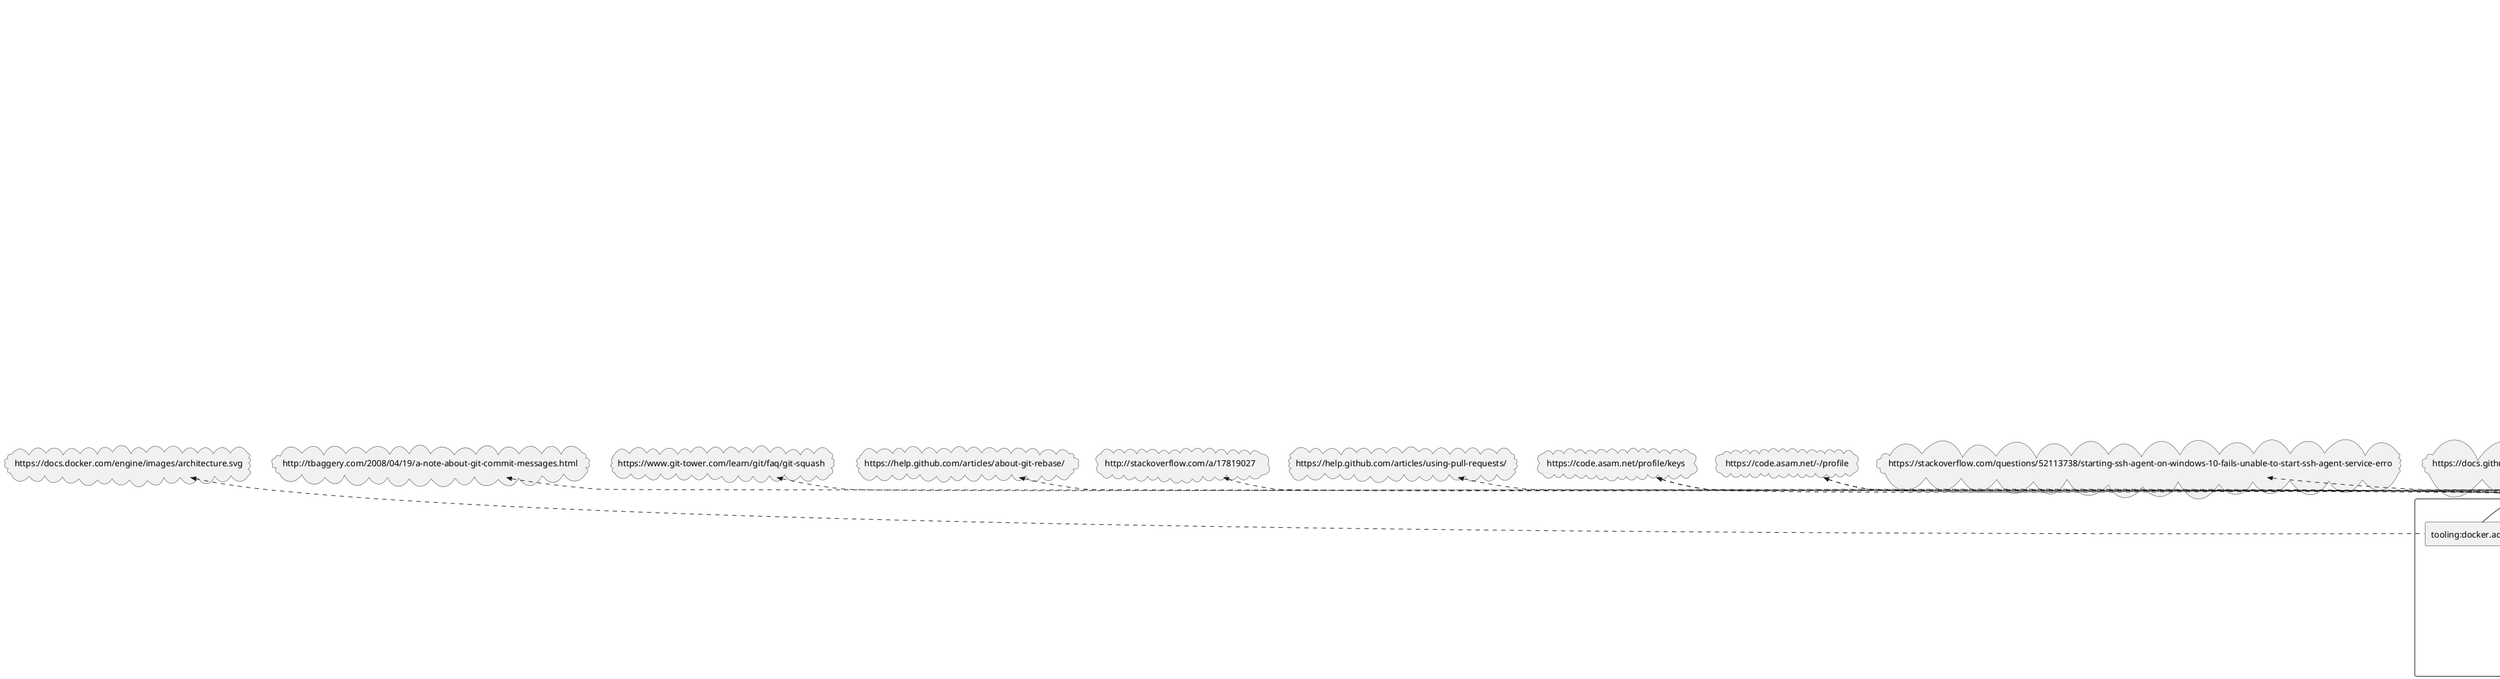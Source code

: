 @startuml
component compendium {
rectangle "compendium:nav.adoc" as f0_1
rectangle "compendium:docker/Docker-For-Asciidoc.adoc" as f0_2
rectangle "compendium:docker/run-docker.adoc" as f0_3
rectangle "compendium:docker/standard-docker-config.adoc" as f0_4
rectangle "compendium:docker/wsl.adoc" as f0_5
rectangle "compendium:git/cloning-repo-tutorial.adoc" as f0_6
rectangle "compendium:git/commit-guidelines.adoc" as f0_7
rectangle "compendium:git/git-actions.adoc" as f0_8
rectangle "compendium:git/git-terminology.adoc" as f0_9
rectangle "compendium:git/Merge-Requests.adoc" as f0_10
rectangle "compendium:git/Resolving-Merge-Conflicts.adoc" as f0_11
rectangle "compendium:git/submodules.adoc" as f0_12
rectangle "compendium:git/Transitioning-to-a-new-workflow.adoc" as f0_13
rectangle "compendium:git/working-with-git.adoc" as f0_14
rectangle "compendium:gitlab/ASAM-Issue-and-MR-Labels.adoc" as f0_15
rectangle "compendium:gitlab/Branch-Naming-Conventions.adoc" as f0_16
rectangle "compendium:gitlab/Branching.adoc" as f0_17
rectangle "compendium:gitlab/cloning-a-repository.adoc" as f0_18
rectangle "compendium:gitlab/commit-guidelines.adoc" as f0_19
rectangle "compendium:gitlab/Forking.adoc" as f0_20
rectangle "compendium:gitlab/gitlab-ide-guide.adoc" as f0_21
rectangle "compendium:gitlab/gitlab-terminology.adoc" as f0_22
rectangle "compendium:powershell/cloning-a-repository.adoc" as f0_23
rectangle "compendium:powershell/powershell-basics.adoc" as f0_24
rectangle "compendium:powershell/run-docker.adoc" as f0_25
rectangle "compendium:sharepoint/links.adoc" as f0_26
rectangle "compendium:sharepoint/synchronizing-sharepoint-with-onedrive.adoc" as f0_27
rectangle "compendium:teams/email-notifications.adoc" as f0_28
rectangle "compendium:teams/meetings-in-teams.adoc" as f0_29
rectangle "compendium:teams/obtain-channel-email.adoc" as f0_30
rectangle "compendium:teams/polls-and-surveys.adoc" as f0_31
rectangle "compendium:teams/receive-notifications.adoc" as f0_32
rectangle "compendium:teams/teams-channel-file-structure.adoc" as f0_33
rectangle "compendium:vscode/Adding-Diagrams-To-VSCode.adoc" as f0_34
rectangle "compendium:vscode/cloning-a-repository.adoc" as f0_35
rectangle "compendium:vscode/recommended-vscode-extensions.adoc" as f0_36
rectangle "compendium:vscode/recommended-vscode-settings.adoc" as f0_37
rectangle "compendium:vscode/run-docker.adoc" as f0_38
rectangle "compendium:vscode/vscode-activity-bar.adoc" as f0_39
rectangle "compendium:vscode/vscode-command-palette.adoc" as f0_40
rectangle "compendium:vscode/VSCode-Git-Interaction.adoc" as f0_41
rectangle "compendium:vscode/vscode-install-extension.adoc" as f0_42
rectangle "compendium:vscode/vscode-interface.adoc" as f0_43
}
component getting-involved {
rectangle "getting-involved:nav.adoc" as f1_1
}
component getting-started {
rectangle "getting-started:nav.adoc" as f2_1
rectangle "getting-started:about-this-guide.adoc" as f2_2
rectangle "getting-started:main.adoc" as f2_3
rectangle "getting-started:new-here.adoc" as f2_4
rectangle "getting-started:quick-setup.adoc" as f2_5
rectangle "getting-started:about_guide/intentions-and-content.adoc" as f2_6
rectangle "getting-started:about_guide/using-this-guide.adoc" as f2_7
rectangle "getting-started:about_guide/working-on-the-guide.adoc" as f2_8
rectangle "getting-started:new_here/asam-contacts.adoc" as f2_9
rectangle "getting-started:new_here/current-projects.adoc" as f2_10
rectangle "getting-started:new_here/how-asam-works.adoc" as f2_11
rectangle "getting-started:new_here/processes-and-workflows-overview.adoc" as f2_12
rectangle "getting-started:new_here/roles-overview.adoc" as f2_13
rectangle "getting-started:new_here/tools-overview.adoc" as f2_14
rectangle "getting-started:quick_setup/docker-standard.adoc" as f2_15
rectangle "getting-started:quick_setup/git-standard.adoc" as f2_16
rectangle "getting-started:quick_setup/microsoft-teams-standard.adoc" as f2_17
rectangle "getting-started:quick_setup/sharepoint-standard.adoc" as f2_18
rectangle "getting-started:quick_setup/vscode-standard.adoc" as f2_19
}
component project-guide {
rectangle "project-guide:nav.adoc" as f3_1
}
component role-specific {
rectangle "role-specific:nav.adoc" as f4_1
rectangle "role-specific:ASAM-Project-Roles.adoc" as f4_2
rectangle "role-specific:home.adoc" as f4_3
}
component ROOT {
rectangle "ROOT:1nav.adoc" as f5_1
rectangle "ROOT:nav.adoc" as f5_2
rectangle "ROOT:home copy.adoc" as f5_3
rectangle "ROOT:home.adoc" as f5_4
rectangle "ROOT:linking-test.adoc" as f5_5
rectangle "ROOT:antora/Build-Antora-Locally.adoc" as f5_6
rectangle "ROOT:antora/Content-Structure.adoc" as f5_7
rectangle "ROOT:guides/Accessing_Compiled_Artifacts.adoc" as f5_8
rectangle "ROOT:guides/Meeting-Guidelines.adoc" as f5_9
rectangle "ROOT:guides/Platforms.adoc" as f5_10
rectangle "ROOT:guides/ProjectGuidelines.adoc" as f5_11
rectangle "ROOT:guides/WhatIsYaml.adoc" as f5_12
rectangle "ROOT:guides/Workflow.adoc" as f5_13
rectangle "ROOT:guides/WritingGuidelines.adoc" as f5_14
rectangle "ROOT:implementers-forum/Feedback-Guide.adoc" as f5_15
rectangle "ROOT:implementers-forum/Scenario-Writers-Guide.adoc" as f5_16
rectangle "ROOT:open-source/ASAM-DCO.adoc" as f5_17
rectangle "ROOT:writing_guidelines/AsciiDoc-Guide.adoc" as f5_18
rectangle "ROOT:writing_guidelines/coding_style_guide.adoc" as f5_19
rectangle "ROOT:writing_guidelines/plantuml_documentation_guide.adoc" as f5_20
rectangle "ROOT:writing_guidelines/writing_guide.adoc" as f5_21
}
component standardization {
rectangle "standardization:nav.adoc" as f6_1
rectangle "standardization:asam-development-process.adoc" as f6_2
rectangle "standardization:development-phase.adoc" as f6_3
rectangle "standardization:home.adoc" as f6_4
rectangle "standardization:proposal-phase.adoc" as f6_5
rectangle "standardization:release-phase.adoc" as f6_6
rectangle "standardization:review-phase.adoc" as f6_7
}
component tasks {
rectangle "tasks:nav.adoc" as f7_1
}
component tooling {
rectangle "tooling:nav.adoc" as f8_1
rectangle "tooling:calendar.adoc" as f8_2
rectangle "tooling:docker.adoc" as f8_3
rectangle "tooling:drawio.adoc" as f8_4
rectangle "tooling:git.adoc" as f8_5
rectangle "tooling:gitlab.adoc" as f8_6
rectangle "tooling:overview.adoc" as f8_7
rectangle "tooling:teams-and-sharepoint.adoc" as f8_8
rectangle "tooling:vscode.adoc" as f8_9
rectangle "tooling:working-without-software-installation.adoc" as f8_10
rectangle "tooling:calendar/calendar-best-practices.adoc" as f8_11
rectangle "tooling:calendar/calendar-setup.adoc" as f8_12
rectangle "tooling:docker/docker-best-practices.adoc" as f8_13
rectangle "tooling:docker/docker-guides.adoc" as f8_14
rectangle "tooling:docker/docker-setup.adoc" as f8_15
rectangle "tooling:drawio/drawio-setup.adoc" as f8_16
rectangle "tooling:general_guidelines/Setup-Guide.adoc" as f8_17
rectangle "tooling:git/git-best-practices.adoc" as f8_18
rectangle "tooling:git/git-guides.adoc" as f8_19
rectangle "tooling:git/git-setup.adoc" as f8_20
rectangle "tooling:gitlab/gitlab-guides.adoc" as f8_21
rectangle "tooling:gitlab/gitlab-setup.adoc" as f8_22
rectangle "tooling:teams_and_sharepoint/teams-and-sharepoint-best-practices.adoc" as f8_23
rectangle "tooling:teams_and_sharepoint/teams-and-sharepoint-guides.adoc" as f8_24
rectangle "tooling:teams_and_sharepoint/teams-and-sharepoint-setup.adoc" as f8_25
rectangle "tooling:vscode/vscode-guides.adoc" as f8_26
rectangle "tooling:vscode/vscode-setup.adoc" as f8_27
}

f2_3 -left-> f2_1
f2_4 -left-> f2_1
f2_2 -left-> f2_1
f2_5 -left-> f2_1
f2_4 -left-> f2_3
f2_2 -> f2_3
f2_5 -left-> f2_3
f6_4 -left-> f6_1
f6_2 -left-> f6_1
f6_5 -left-> f6_1
f6_3 -left-> f6_1
f6_7 -left-> f6_1
f6_6 -left-> f6_1
f8_7 -left-> f8_1
f8_10 -left-> f8_1
f8_6 -left-> f8_1
f8_2 -left-> f8_1
f8_8 -left-> f8_1
f8_9 -left-> f8_1
f8_5 -left-> f8_1
f8_4 -left-> f8_1
f8_3 -left-> f8_1
f8_6 -left-> f8_5
f8_5 -> f8_6
f8_10 -> f8_7
f8_6 -> f8_9
f8_5 -left-> f8_10
f8_9 -left-> f8_16
f8_9 -left-> f8_20

cloud "https://code.asam.net/common/style-resources"  as u1
cloud "https://docs.microsoft.com/en-us/windows/wsl/about"  as u2
cloud "https://tortoisegit.org/"  as u3
cloud "https://code.asam.net"  as u4
cloud "https://docs.gitlab.com/ee/user/project/repository/web_editor.html"  as u5
cloud "https://docs.gitlab.com/ee/user/project/web_ide/#open-the-web-ide"  as u6
cloud "https://docs.gitlab.com/ee/user/project/web_ide/"  as u7
cloud "https://upload.wikimedia.org/wikipedia/commons/2/2f/PowerShell_5.0_icon.png"  as u8
cloud "https://docs.microsoft.com/en-us/powershell/scripting/overview?view=powershell-7.1"  as u9
cloud "https://asamev.sharepoint.com/sites/asamopensimulationinterface/Freigegebene%20Dokumente/Forms/AllItems.aspx"  as u10
cloud "https://asamev.sharepoint.com/sites/openscenario/Freigegebene%20Dokumente/Forms/AllItems.aspx"  as u11
cloud "https://asamev.sharepoint.com/sites/openscenario2/Freigegebene%20Dokumente/Forms/AllItems.aspx"  as u12
cloud "https://asamev.sharepoint.com/sites/openxontology/Freigegebene%20Dokumente/Forms/AllItems.aspx"  as u13
cloud "https://www.doodle.com"  as u14
cloud "https://support.microsoft.com/en-us/office/manage-notifications-in-teams-1cc31834-5fe5-412b-8edb-43fecc78413d"  as u15
cloud "https://kroki.io/examples.html"  as u16
cloud "https://code.visualstudio.com/docs/editor/versioncontrol#_git-support"  as u17
cloud "https://cdn.icon-icons.com/icons2/2415/PNG/512/gitlab_original_logo_icon_146503.png"  as u18
cloud "https://upload.wikimedia.org/wikipedia/commons/thumb/3/3f/Git_icon.svg/240px-Git_icon.svg.png"  as u19
cloud "https://upload.wikimedia.org/wikipedia/commons/thumb/9/9a/Visual_Studio_Code_1.35_icon.svg/240px-Visual_Studio_Code_1.35_icon.svg.png"  as u20
cloud "https://dashboard.snapcraft.io/site_media/appmedia/2019/08/android-chrome-512x512.png"  as u21
cloud "https://github.com/Mogztter/antora-lunr"  as u22
cloud "https://github.com/asam-ev"  as u23
cloud "https://code.asam.net/simulation/standard/openscenario-2.0/-/wikis/docs/git/Transitioning-to-a-new-workflow"  as u24
cloud "https://code.asam.net/help/user/project/quick_actions"  as u25
cloud "https://docs.gitlab.com/ee/user/discussions/#starting-a-review"  as u26
cloud "https://code.asam.net/simulation/standard/openscenario-2.0/-/boards/66"  as u27
cloud "https://code.asam.net/simulation/standard/openscenario-2.0/-/issues?label_name%5B%5D=ScenarioDescription"  as u28
cloud "https://code.asam.net/simulation/standard/openscenario-2.0/-/wikis/Contact-Persons-from-OSC2-Development-Project"  as u29
cloud "https://code.asam.net/simulation/standard/openscenario-2.0/-/issues?label_name%5B%5D=GeneralFeedback"  as u30
cloud "https://code.asam.net/simulation/standard/openscenario-2.0/-/issues/245"  as u31
cloud "https://code.asam.net/simulation/standard/openscenario-2.0/-/issues/new?issue%5Bassignee_id%5D=&issue%5Bmilestone_id%5D=#"  as u32
cloud "https://code.asam.net/simulation/standard/openscenario-2.0/-/jobs/artifacts/master/raw/Language/ASAM_OpenSCENARIO_BS-1-6_Language-Reference-Manual_V2-0-0.html?job=draft"  as u33
cloud "https://asciidoc.org/"  as u34
cloud "https://asciidoctor.org/docs/asciidoc-syntax-quick-reference/"  as u35
cloud "https://asciidoctor.org/docs/user-manual/"  as u36
cloud "https://www.url.com"  as u37
cloud "https://asciidoctor.org/docs/user-manual/#tables"  as u38
cloud "https://asciidoctor.org/docs/user-manual/#include-directive"  as u39
cloud "https://www.python.org/dev/peps/pep-0008/"  as u40
cloud "https://docs.asciidoctor.org/asciidoc/latest/directives/include-tagged-regions/"  as u41
cloud "https://code.asam.net/simulation/resources/-/blob/master/asciidoc_tutorial/asciidoc_tutorial.adoc"  as u42
cloud "https://code.asam.net/simulation/standard/openscenario-2.0/-/tree/master/Documentation/etc/templates"  as u43
cloud "https://code.asam.net/simulation/standard/openscenario-2.0/-/blob/master/Documentation/etc/guides/coding_style_guide.adoc"  as u44
cloud "https://code.asam.net/simulation/standard/openscenario-2.0/-/blob/master/Documentation/etc/guides/plantuml_documentation_guide.adoc"  as u45
cloud "https://code.asam.net/simulation/standard/openscenario-2.0/-/wikis/docs/general_guidelines/Workflow"  as u46
cloud "https://docs.docker.com/engine/images/architecture.svg"  as u47
cloud "https://upload.wikimedia.org/wikipedia/commons/d/df/Microsoft_Office_Outlook_%282018%E2%80%93present%29.svg"  as u48
cloud "https://upload.wikimedia.org/wikipedia/commons/a/a5/Google_Calendar_icon_%282020%29.svg"  as u49
cloud "https://docs.docker.com/get-started/"  as u50
cloud "https://dockerlabs.collabnix.com/beginners/components/container-vs-image.html"  as u51
cloud "https://docs.docker.com/desktop/windows/install/#system-requirements"  as u52
cloud "https://docs.docker.com/desktop/windows/install/"  as u53
cloud "https://docs.docker.com/engine/install/binaries/"  as u54
cloud "https://www.docker.com/blog/updating-product-subscriptions/"  as u55
cloud "https://code.asam.net/-/profile"  as u56
cloud "https://code.asam.net/profile/keys"  as u57
cloud "https://docs.github.com/en/authentication/connecting-to-github-with-ssh/generating-a-new-ssh-key-and-adding-it-to-the-ssh-agent#adding-your-ssh-key-to-the-ssh-agent"  as u58
cloud "https://stackoverflow.com/questions/52113738/starting-ssh-agent-on-windows-10-fails-unable-to-start-ssh-agent-service-erro"  as u59
cloud "https://help.github.com/articles/about-git-rebase/"  as u60
cloud "https://www.git-tower.com/learn/git/faq/git-squash"  as u61
cloud "http://tbaggery.com/2008/04/19/a-note-about-git-commit-messages.html"  as u62
cloud "https://help.github.com/articles/using-pull-requests/"  as u63
cloud "http://stackoverflow.com/a/17819027"  as u64

f0_2 .up.>> u1
f0_5 .up.>> u2
f0_12 .up.>> u1
f0_12 .up.>> u3
f0_12 .up.>> u4
f0_21 .up.>> u5
f0_21 .up.>> u6
f0_21 .up.>> u7
f0_22 .up.>> u5
f0_22 .up.>> u6
f0_22 .up.>> u7
f0_24 .up.>> u8
f0_24 .up.>> u9
f0_26 .up.>> u10
f0_26 .up.>> u11
f0_26 .up.>> u12
f0_26 .up.>> u13
f0_31 .up.>> u14
f0_32 .up.>> u15
f0_34 .up.>> u16
f0_41 .up.>> u17
f4_3 .up.>> u18
f4_3 .up.>> u19
f4_3 .up.>> u20
f4_3 .up.>> u21
f5_3 .up.>> u18
f5_3 .up.>> u19
f5_3 .up.>> u20
f5_3 .up.>> u21
f5_6 .up.>> u22
f5_10 .up.>> u4
f5_10 .up.>> u23
f5_13 .up.>> u24
f5_13 .up.>> u25
f5_13 .up.>> u26
f5_15 .up.>> u27
f5_15 .up.>> u28
f5_15 .up.>> u29
f5_15 .up.>> u30
f5_15 .up.>> u31
f5_16 .up.>> u32
f5_16 .up.>> u33
f5_16 .up.>> u29
f5_18 .up.>> u34
f5_18 .up.>> u35
f5_18 .up.>> u36
f5_18 .up.>> u37
f5_18 .up.>> u38
f5_18 .up.>> u39
f5_19 .up.>> u40
f5_21 .up.>> u41
f5_21 .up.>> u42
f5_21 .up.>> u43
f5_21 .up.>> u44
f5_21 .up.>> u45
f5_21 .up.>> u46
f8_3 .up.>> u47
f8_12 .up.>> u48
f8_12 .up.>> u49
f8_13 .up.>> u50
f8_13 .up.>> u51
f8_15 .up.>> u52
f8_15 .up.>> u53
f8_15 .up.>> u54
f8_15 .up.>> u55
f8_17 .up.>> u4
f8_17 .up.>> u20
f8_17 .up.>> u19
f8_17 .up.>> u56
f8_17 .up.>> u57
f8_17 .up.>> u58
f8_17 .up.>> u59
f8_18 .up.>> u60
f8_18 .up.>> u61
f8_18 .up.>> u62
f8_18 .up.>> u63
f8_18 .up.>> u64
f8_20 .up.>> u56
f8_20 .up.>> u57
@enduml